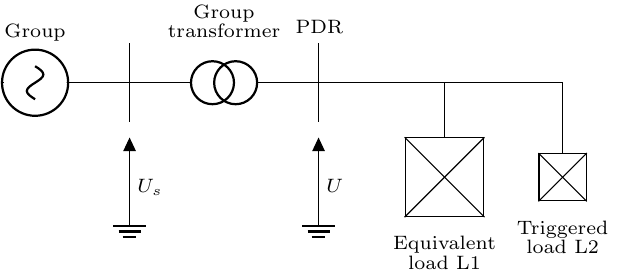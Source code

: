 \documentclass[crop,tikz]{standalone}
\usepackage{circuitikz}
\usetikzlibrary{arrows,positioning}
\tikzset{
  font={\fontsize{7pt}{7}\selectfont}}
\begin{document}
\begin{tikzpicture}
    \draw   (0.2,0) to [vsourcesin,l=Group] (1,0)
    to [draw,voosource,align=center,l={Group\\ transformer}]  node[above,yshift=0.5cm] {PDR} (5,0);
    %\draw (5,0) [L,l=$X_{cc}$]  to (6.5,0);
    %\draw (6.5,-0.5) to (6.5,0.5);
    %\draw (6.5,0) to (7.2,0) to [vsourcesin,mirror] (8.0,0);
    \draw (5.0,0) to  (7.3,0) to (7.3,-0.9);
    \draw (5.8,-0.7) to (5.8,0);
    %\draw (7.3,-0.7) rectangle ++(1,-1);
    %\draw (8.8,-0.7) rectangle ++(1,-1);
    \node[draw,minimum width=1cm, minimum height=1cm,label={[align=center,yshift=-1.8cm]Equivalent\\ load L1}] (r) at (5.8,-1.2) {};
    \draw (r.north west) -- (r.south east);
    \draw (r.south west) -- (r.north east);
    \node[draw,minimum width=0.6cm, minimum height=0.6cm,label={[align=center,yshift=-1.4cm]Triggered\\ load L2}] (r2) at (7.3,-1.2){};
    \draw (r2.north west) -- (r2.south east);
    \draw (r2.south west) -- (r2.north east);
    \draw (1.8,0.5) to (1.8,-0.5);
    \draw (4.2,0.5) to (4.2,-0.5);
    \draw (1.8,-1.4) node[ground]{~$U_s$} to (1.8,-0.8) to [short,i=$$] (1.8,-0.8); 
    \draw (4.2,-1.4) node[ground]{~$U$} -- (4.2,-0.8) to [short,i=$$] (4.2,-0.8); %\draw (6.5,-1.4) node[ground]{~$U_\infty$} -- (6.5,-0.8) to [short,i=$$] (6.5,-0.8); 
\end{tikzpicture}
\end{document}
